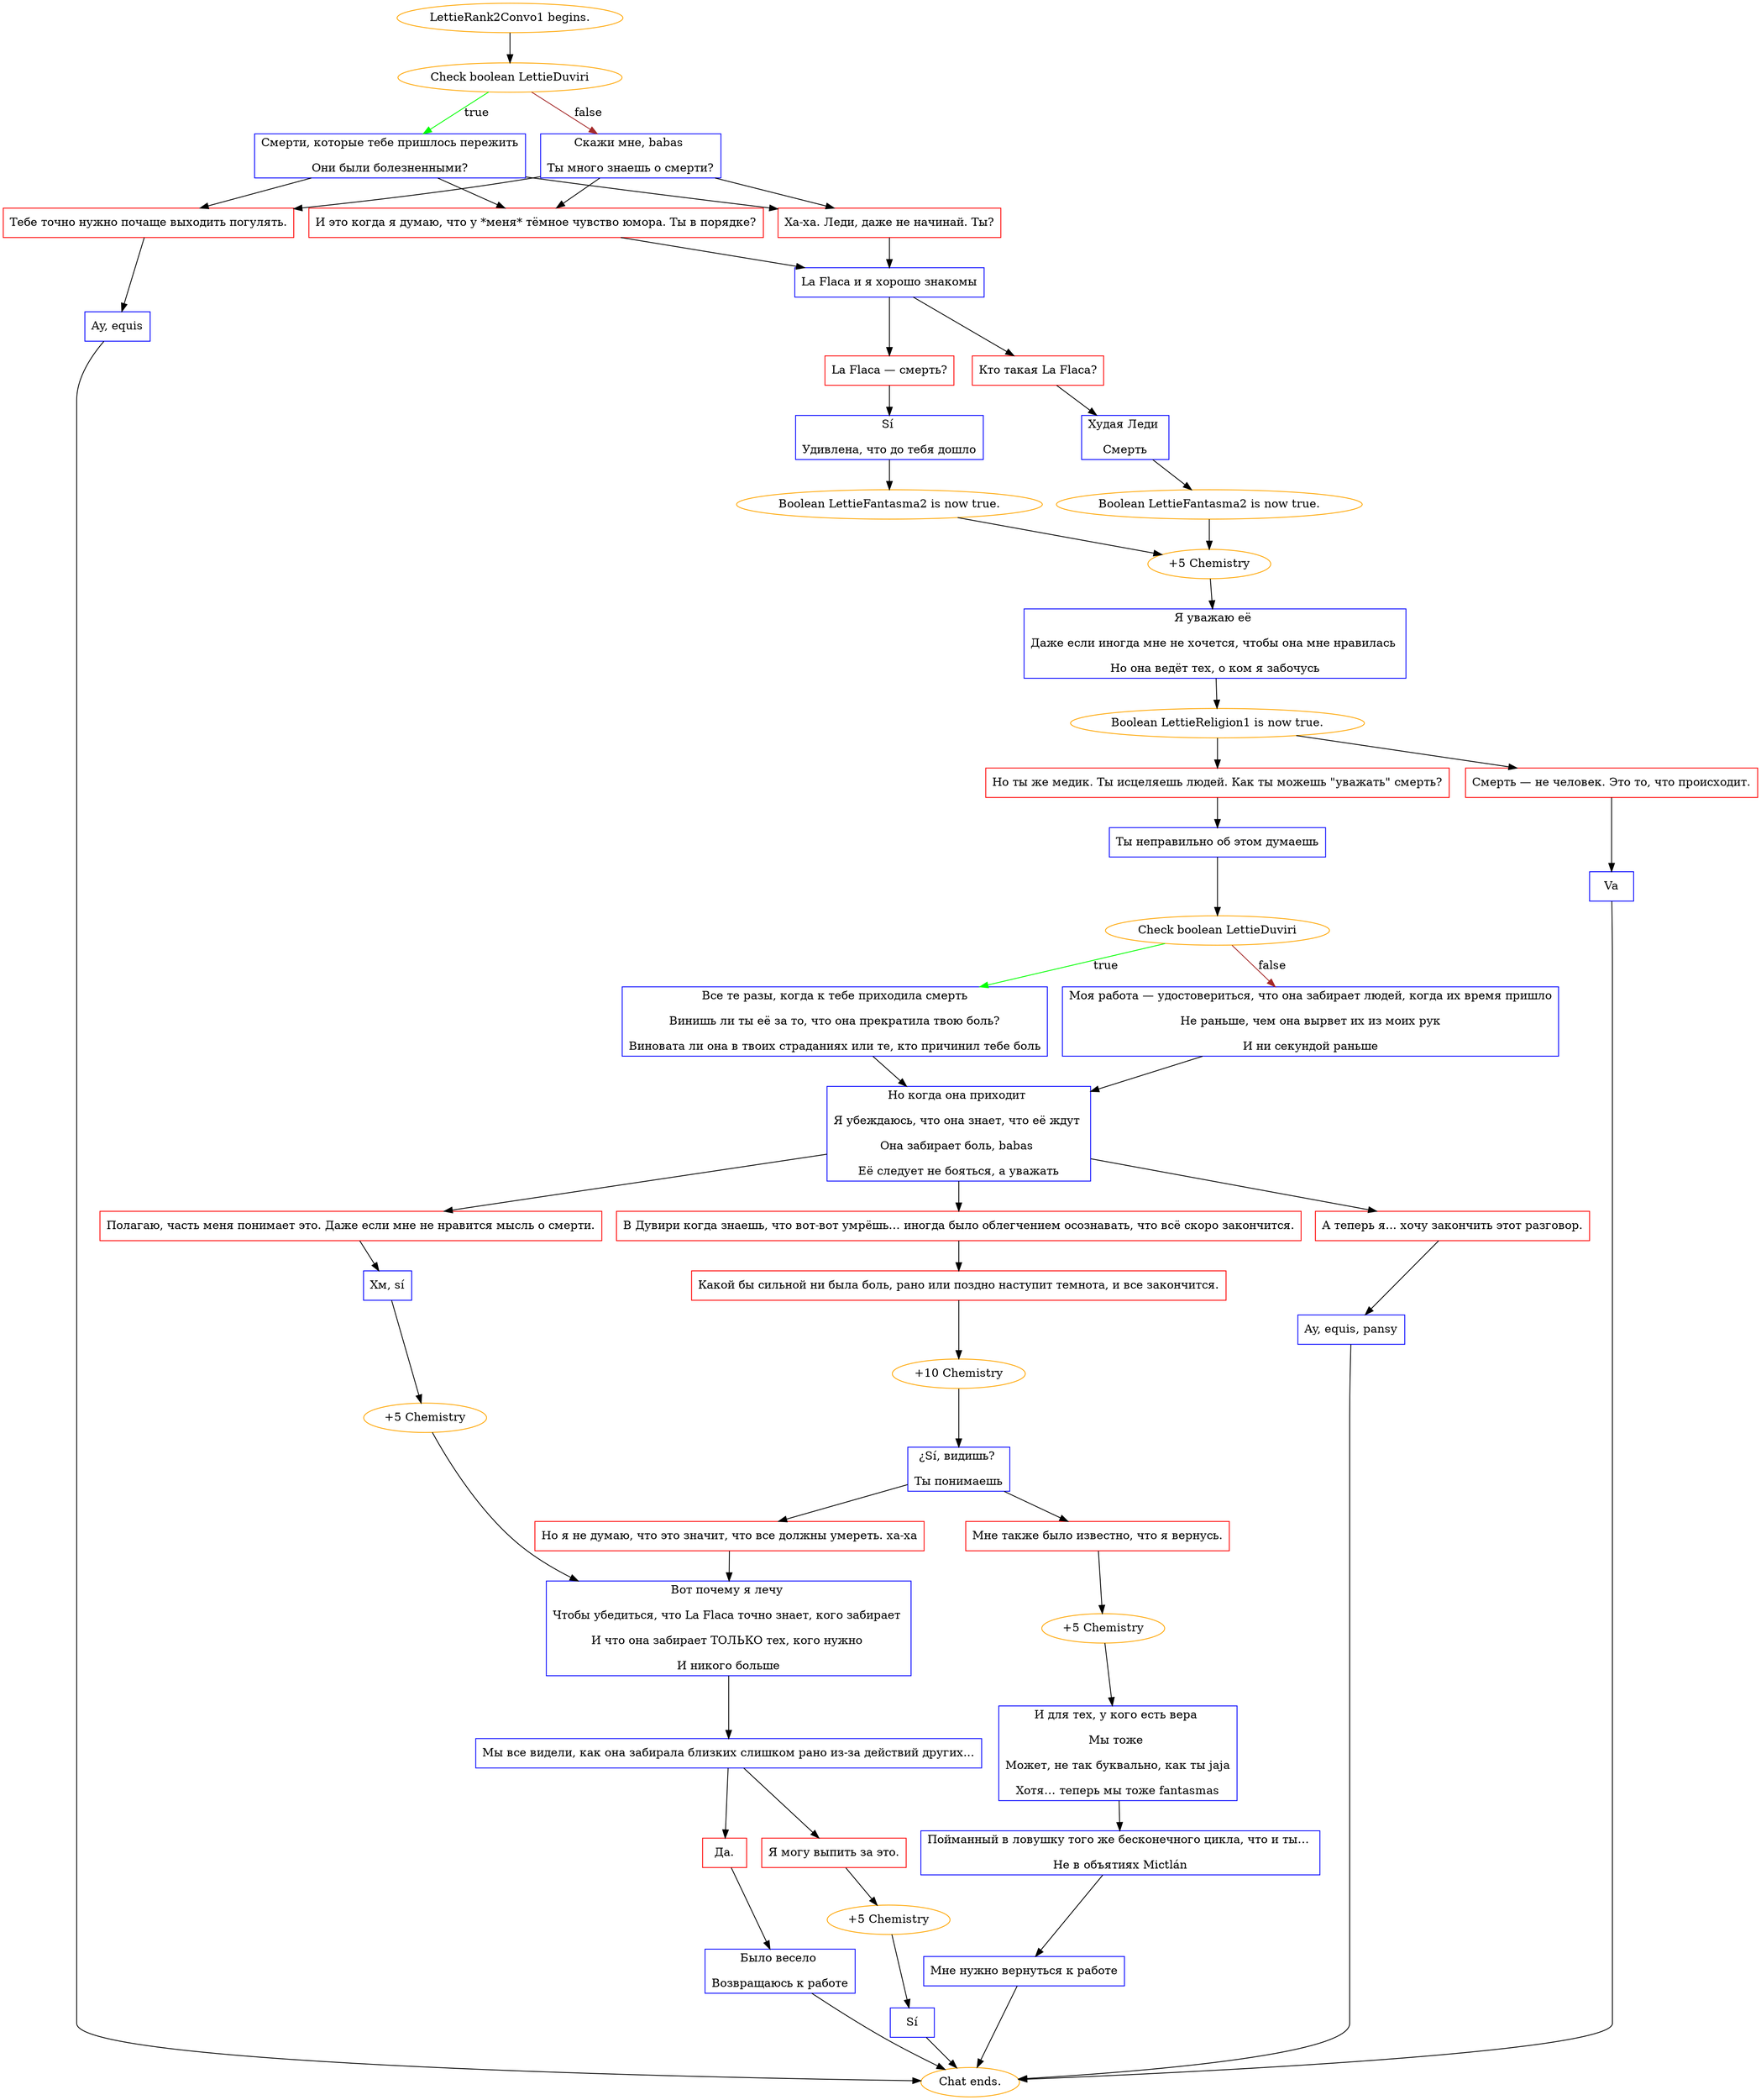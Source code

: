 digraph {
	"LettieRank2Convo1 begins." [color=orange];
		"LettieRank2Convo1 begins." -> j2549990084;
	j2549990084 [label="Check boolean LettieDuviri",color=orange];
		j2549990084 -> j2994890896 [label=true,color=green];
		j2549990084 -> j1673343051 [label=false,color=brown];
	j2994890896 [label="Смерти, которые тебе пришлось пережить
Они были болезненными?",shape=box,color=blue];
		j2994890896 -> j3167640155;
		j2994890896 -> j1322132790;
		j2994890896 -> j2848495059;
	j1673343051 [label="Скажи мне, babas 
Ты много знаешь о смерти?",shape=box,color=blue];
		j1673343051 -> j3167640155;
		j1673343051 -> j1322132790;
		j1673343051 -> j2848495059;
	j3167640155 [label="И это когда я думаю, что у *меня* тёмное чувство юмора. Ты в порядке?",shape=box,color=red];
		j3167640155 -> j904147880;
	j1322132790 [label="Ха-ха. Леди, даже не начинай. Ты?",shape=box,color=red];
		j1322132790 -> j904147880;
	j2848495059 [label="Тебе точно нужно почаще выходить погулять.",shape=box,color=red];
		j2848495059 -> j1759475013;
	j904147880 [label="La Flaca и я хорошо знакомы",shape=box,color=blue];
		j904147880 -> j3850913111;
		j904147880 -> j1921152117;
	j1759475013 [label="Ay, equis",shape=box,color=blue];
		j1759475013 -> "Chat ends.";
	j3850913111 [label="La Flaca — смерть?",shape=box,color=red];
		j3850913111 -> j3022282454;
	j1921152117 [label="Кто такая La Flaca?",shape=box,color=red];
		j1921152117 -> j1237919148;
	"Chat ends." [color=orange];
	j3022282454 [label="Sí 
Удивлена, что до тебя дошло",shape=box,color=blue];
		j3022282454 -> j208939706;
	j1237919148 [label="Худая Леди 
Смерть",shape=box,color=blue];
		j1237919148 -> j3779318878;
	j208939706 [label="Boolean LettieFantasma2 is now true.",color=orange];
		j208939706 -> j2495860579;
	j3779318878 [label="Boolean LettieFantasma2 is now true.",color=orange];
		j3779318878 -> j2495860579;
	j2495860579 [label="+5 Chemistry",color=orange];
		j2495860579 -> j1707783322;
	j1707783322 [label="Я уважаю её 
Даже если иногда мне не хочется, чтобы она мне нравилась 
Но она ведёт тех, о ком я забочусь",shape=box,color=blue];
		j1707783322 -> j4268386380;
	j4268386380 [label="Boolean LettieReligion1 is now true.",color=orange];
		j4268386380 -> j78687169;
		j4268386380 -> j2649920017;
	j78687169 [label="Но ты же медик. Ты исцеляешь людей. Как ты можешь \"уважать\" смерть?",shape=box,color=red];
		j78687169 -> j1836798885;
	j2649920017 [label="Смерть — не человек. Это то, что происходит.",shape=box,color=red];
		j2649920017 -> j2547240352;
	j1836798885 [label="Ты неправильно об этом думаешь",shape=box,color=blue];
		j1836798885 -> j4087927951;
	j2547240352 [label="Va",shape=box,color=blue];
		j2547240352 -> "Chat ends.";
	j4087927951 [label="Check boolean LettieDuviri",color=orange];
		j4087927951 -> j3925833401 [label=true,color=green];
		j4087927951 -> j2772439093 [label=false,color=brown];
	j3925833401 [label="Все те разы, когда к тебе приходила смерть
Винишь ли ты её за то, что она прекратила твою боль?
Виновата ли она в твоих страданиях или те, кто причинил тебе боль",shape=box,color=blue];
		j3925833401 -> j4066431175;
	j2772439093 [label="Моя работа — удостовериться, что она забирает людей, когда их время пришло
Не раньше, чем она вырвет их из моих рук
И ни секундой раньше",shape=box,color=blue];
		j2772439093 -> j4066431175;
	j4066431175 [label="Но когда она приходит 
Я убеждаюсь, что она знает, что её ждут 
Она забирает боль, babas 
Её следует не бояться, а уважать",shape=box,color=blue];
		j4066431175 -> j2204705110;
		j4066431175 -> j373215221;
		j4066431175 -> j1249944649;
	j2204705110 [label="В Дувири когда знаешь, что вот-вот умрёшь… иногда было облегчением осознавать, что всё скоро закончится.",shape=box,color=red];
		j2204705110 -> j3481525756;
	j373215221 [label="Полагаю, часть меня понимает это. Даже если мне не нравится мысль о смерти.",shape=box,color=red];
		j373215221 -> j3346369330;
	j1249944649 [label="А теперь я... хочу закончить этот разговор.",shape=box,color=red];
		j1249944649 -> j2893778673;
	j3481525756 [label="Какой бы сильной ни была боль, рано или поздно наступит темнота, и все закончится.",shape=box,color=red];
		j3481525756 -> j436893779;
	j3346369330 [label="Хм, sí",shape=box,color=blue];
		j3346369330 -> j452594658;
	j2893778673 [label="Ay, equis, pansy",shape=box,color=blue];
		j2893778673 -> "Chat ends.";
	j436893779 [label="+10 Chemistry",color=orange];
		j436893779 -> j955854437;
	j452594658 [label="+5 Chemistry",color=orange];
		j452594658 -> j1538740425;
	j955854437 [label="¿Sí, видишь? 
Ты понимаешь",shape=box,color=blue];
		j955854437 -> j941067893;
		j955854437 -> j3792490776;
	j1538740425 [label="Вот почему я лечу 
Чтобы убедиться, что La Flaca точно знает, кого забирает 
И что она забирает ТОЛЬКО тех, кого нужно 
И никого больше",shape=box,color=blue];
		j1538740425 -> j9576754;
	j941067893 [label="Мне также было известно, что я вернусь.",shape=box,color=red];
		j941067893 -> j4235403171;
	j3792490776 [label="Но я не думаю, что это значит, что все должны умереть. ха-ха",shape=box,color=red];
		j3792490776 -> j1538740425;
	j9576754 [label="Мы все видели, как она забирала близких слишком рано из-за действий других...",shape=box,color=blue];
		j9576754 -> j484258968;
		j9576754 -> j2917489369;
	j4235403171 [label="+5 Chemistry",color=orange];
		j4235403171 -> j2276308656;
	j484258968 [label="Да.",shape=box,color=red];
		j484258968 -> j2765649953;
	j2917489369 [label="Я могу выпить за это.",shape=box,color=red];
		j2917489369 -> j3843951455;
	j2276308656 [label="И для тех, у кого есть вера 
Мы тоже 
Может, не так буквально, как ты jaja
Хотя… теперь мы тоже fantasmas",shape=box,color=blue];
		j2276308656 -> j3566790643;
	j2765649953 [label="Было весело 
Возвращаюсь к работе",shape=box,color=blue];
		j2765649953 -> "Chat ends.";
	j3843951455 [label="+5 Chemistry",color=orange];
		j3843951455 -> j792958072;
	j3566790643 [label="Пойманный в ловушку того же бесконечного цикла, что и ты… 
Не в объятиях Mictlán",shape=box,color=blue];
		j3566790643 -> j582411851;
	j792958072 [label="Sí",shape=box,color=blue];
		j792958072 -> "Chat ends.";
	j582411851 [label="Мне нужно вернуться к работе",shape=box,color=blue];
		j582411851 -> "Chat ends.";
}